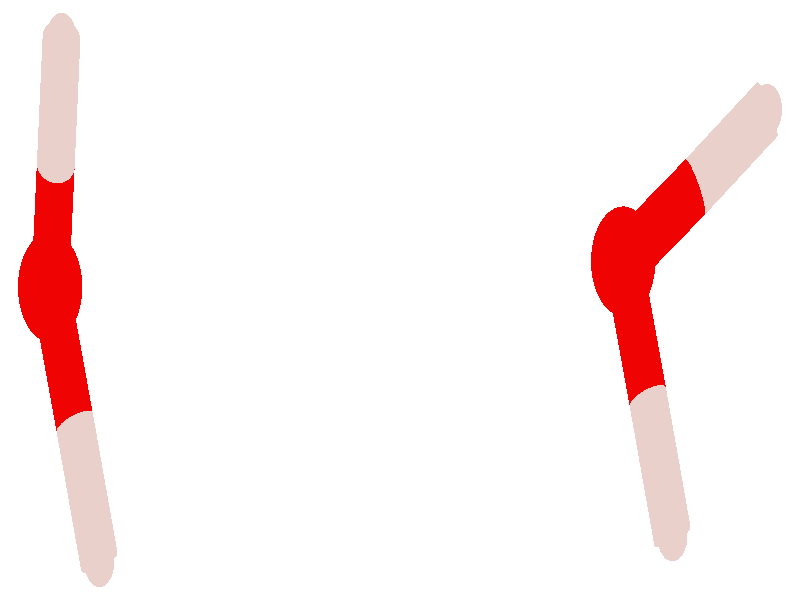 #version 3.6;
#include "colors.inc"
#include "finish.inc"

global_settings {assumed_gamma 2.2 max_trace_level 6}
background {color White transmit 1.0}
camera {orthographic angle 0
  right -4.23*x up 1.86*y
  direction 50.00*z
  location <0,0,50.00> look_at <0,0,0>}


light_source {<  2.00,   3.00,  40.00> color White
  area_light <0.70, 0, 0>, <0, 0.70, 0>, 3, 3
  adaptive 1 jitter}
// no fog
#declare simple = finish {phong 0.7 ambient 0.4 diffuse 0.55}
#declare pale = finish {ambient 0.9 diffuse 0.30 roughness 0.001 specular 0.2 }
#declare intermediate = finish {ambient 0.4 diffuse 0.6 specular 0.1 roughness 0.04}
#declare vmd = finish {ambient 0.2 diffuse 0.80 phong 0.25 phong_size 10.0 specular 0.2 roughness 0.1}
#declare jmol = finish {ambient 0.4 diffuse 0.6 specular 1 roughness 0.001 metallic}
#declare ase2 = finish {ambient 0.2 brilliance 3 diffuse 0.6 metallic specular 0.7 roughness 0.04 reflection 0.15}
#declare ase3 = finish {ambient 0.4 brilliance 2 diffuse 0.6 metallic specular 1.0 roughness 0.001 reflection 0.0}
#declare glass = finish {ambient 0.4 diffuse 0.35 specular 1.0 roughness 0.001}
#declare glass2 = finish {ambient 0.3 diffuse 0.3 specular 1.0 reflection 0.25 roughness 0.001}
#declare Rcell = 0.050;
#declare Rbond = 0.100;

#macro atom(LOC, R, COL, TRANS, FIN)
  sphere{LOC, R texture{pigment{color COL transmit TRANS} finish{FIN}}}
#end
#macro constrain(LOC, R, COL, TRANS FIN)
union{torus{R, Rcell rotate 45*z texture{pigment{color COL transmit TRANS} finish{FIN}}}
     torus{R, Rcell rotate -45*z texture{pigment{color COL transmit TRANS} finish{FIN}}}
     translate LOC}
#end

// no cell vertices
atom(< -1.85,   0.04,  -0.57>, 0.17, rgb <0.94, 0.04, 0.04>, 0.0, jmol) // #0
atom(< -1.79,   0.81,   0.00>, 0.08, rgb <0.91, 0.81, 0.79>, 0.0, jmol) // #1
atom(< -1.59,  -0.81,  -0.35>, 0.08, rgb <0.91, 0.81, 0.79>, 0.0, jmol) // #2
atom(<  1.18,   0.12,  -0.30>, 0.17, rgb <0.94, 0.04, 0.04>, 0.0, jmol) // #3
atom(<  1.94,   0.59,  -0.49>, 0.08, rgb <0.91, 0.81, 0.79>, 0.0, jmol) // #4
atom(<  1.44,  -0.73,  -0.08>, 0.08, rgb <0.91, 0.81, 0.79>, 0.0, jmol) // #5
cylinder {< -1.85,   0.04,  -0.57>, < -1.82,   0.42,  -0.28>, Rbond texture{pigment {color rgb <0.94, 0.04, 0.04> transmit 0.0} finish{jmol}}}
cylinder {< -1.79,   0.81,   0.00>, < -1.82,   0.42,  -0.28>, Rbond texture{pigment {color rgb <0.91, 0.81, 0.79> transmit 0.0} finish{jmol}}}
cylinder {< -1.85,   0.04,  -0.57>, < -1.72,  -0.38,  -0.46>, Rbond texture{pigment {color rgb <0.94, 0.04, 0.04> transmit 0.0} finish{jmol}}}
cylinder {< -1.59,  -0.81,  -0.35>, < -1.72,  -0.38,  -0.46>, Rbond texture{pigment {color rgb <0.91, 0.81, 0.79> transmit 0.0} finish{jmol}}}
cylinder {<  1.18,   0.12,  -0.30>, <  1.56,   0.35,  -0.39>, Rbond texture{pigment {color rgb <0.94, 0.04, 0.04> transmit 0.0} finish{jmol}}}
cylinder {<  1.94,   0.59,  -0.49>, <  1.56,   0.35,  -0.39>, Rbond texture{pigment {color rgb <0.91, 0.81, 0.79> transmit 0.0} finish{jmol}}}
cylinder {<  1.18,   0.12,  -0.30>, <  1.31,  -0.30,  -0.19>, Rbond texture{pigment {color rgb <0.94, 0.04, 0.04> transmit 0.0} finish{jmol}}}
cylinder {<  1.44,  -0.73,  -0.08>, <  1.31,  -0.30,  -0.19>, Rbond texture{pigment {color rgb <0.91, 0.81, 0.79> transmit 0.0} finish{jmol}}}
// no constraints
